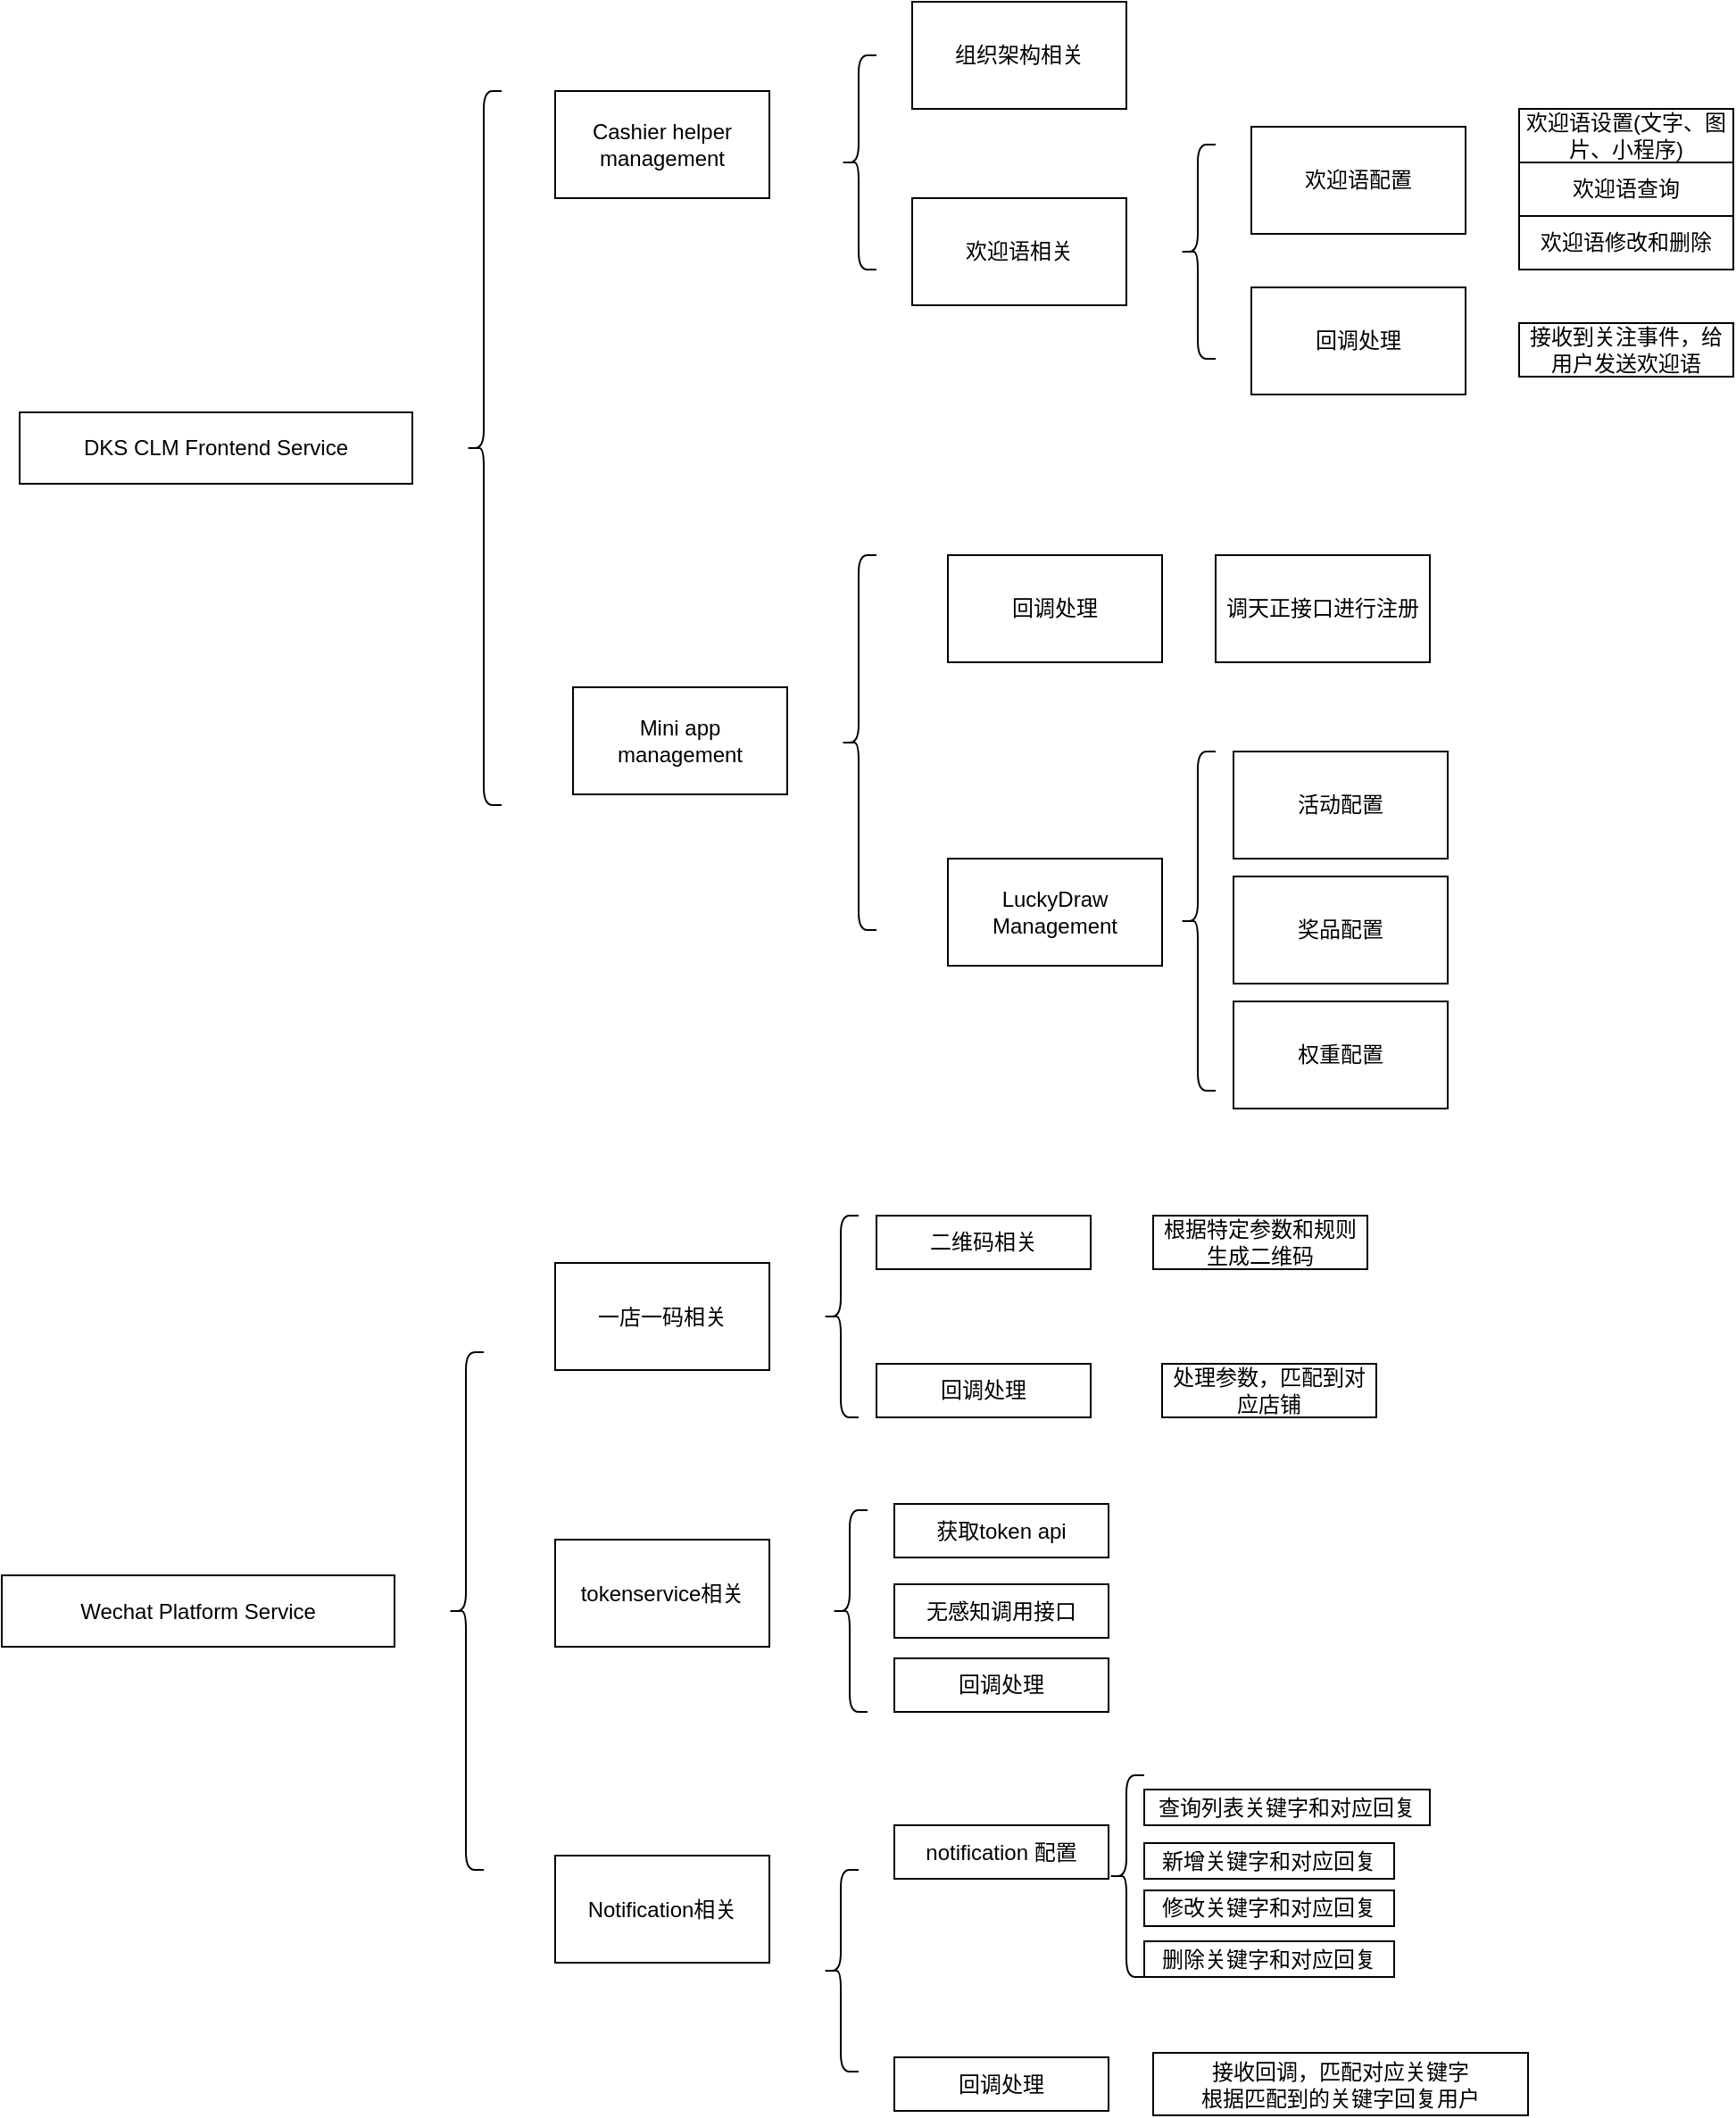 <mxfile version="20.2.2" type="github">
  <diagram id="Ht1M8jgEwFfnCIfOTk4-" name="Page-1">
    <mxGraphModel dx="1117" dy="1464" grid="1" gridSize="10" guides="1" tooltips="1" connect="1" arrows="1" fold="1" page="1" pageScale="1" pageWidth="1169" pageHeight="827" math="0" shadow="0">
      <root>
        <mxCell id="0" />
        <mxCell id="1" parent="0" />
        <mxCell id="ErlmBYfuTUMRFkPD_uU5-3" value="DKS CLM Frontend Service" style="rounded=0;whiteSpace=wrap;html=1;" parent="1" vertex="1">
          <mxGeometry x="100" y="200" width="220" height="40" as="geometry" />
        </mxCell>
        <mxCell id="ErlmBYfuTUMRFkPD_uU5-4" value="Mini app management" style="rounded=0;whiteSpace=wrap;html=1;" parent="1" vertex="1">
          <mxGeometry x="410" y="354" width="120" height="60" as="geometry" />
        </mxCell>
        <mxCell id="ErlmBYfuTUMRFkPD_uU5-5" value="Cashier helper management" style="rounded=0;whiteSpace=wrap;html=1;" parent="1" vertex="1">
          <mxGeometry x="400" y="20" width="120" height="60" as="geometry" />
        </mxCell>
        <mxCell id="ErlmBYfuTUMRFkPD_uU5-6" value="Wechat Platform Service" style="rounded=0;whiteSpace=wrap;html=1;" parent="1" vertex="1">
          <mxGeometry x="90" y="851.5" width="220" height="40" as="geometry" />
        </mxCell>
        <mxCell id="ErlmBYfuTUMRFkPD_uU5-8" value="" style="shape=curlyBracket;whiteSpace=wrap;html=1;rounded=1;" parent="1" vertex="1">
          <mxGeometry x="350" y="20" width="20" height="400" as="geometry" />
        </mxCell>
        <mxCell id="ErlmBYfuTUMRFkPD_uU5-9" value="" style="shape=curlyBracket;whiteSpace=wrap;html=1;rounded=1;" parent="1" vertex="1">
          <mxGeometry x="560" y="280" width="20" height="210" as="geometry" />
        </mxCell>
        <mxCell id="ErlmBYfuTUMRFkPD_uU5-10" value="LuckyDraw Management" style="whiteSpace=wrap;html=1;" parent="1" vertex="1">
          <mxGeometry x="620" y="450" width="120" height="60" as="geometry" />
        </mxCell>
        <mxCell id="ErlmBYfuTUMRFkPD_uU5-11" value="" style="shape=curlyBracket;whiteSpace=wrap;html=1;rounded=1;" parent="1" vertex="1">
          <mxGeometry x="560" width="20" height="120" as="geometry" />
        </mxCell>
        <mxCell id="ErlmBYfuTUMRFkPD_uU5-12" value="组织架构相关" style="whiteSpace=wrap;html=1;" parent="1" vertex="1">
          <mxGeometry x="600" y="-30" width="120" height="60" as="geometry" />
        </mxCell>
        <mxCell id="ErlmBYfuTUMRFkPD_uU5-13" value="欢迎语相关" style="whiteSpace=wrap;html=1;" parent="1" vertex="1">
          <mxGeometry x="600" y="80" width="120" height="60" as="geometry" />
        </mxCell>
        <mxCell id="ErlmBYfuTUMRFkPD_uU5-15" value="Notification相关" style="rounded=0;whiteSpace=wrap;html=1;" parent="1" vertex="1">
          <mxGeometry x="400" y="1008.5" width="120" height="60" as="geometry" />
        </mxCell>
        <mxCell id="ErlmBYfuTUMRFkPD_uU5-16" value="tokenservice相关" style="rounded=0;whiteSpace=wrap;html=1;" parent="1" vertex="1">
          <mxGeometry x="400" y="831.5" width="120" height="60" as="geometry" />
        </mxCell>
        <mxCell id="ErlmBYfuTUMRFkPD_uU5-17" value="" style="shape=curlyBracket;whiteSpace=wrap;html=1;rounded=1;" parent="1" vertex="1">
          <mxGeometry x="340" y="726.5" width="20" height="290" as="geometry" />
        </mxCell>
        <mxCell id="ErlmBYfuTUMRFkPD_uU5-18" value="一店一码相关" style="rounded=0;whiteSpace=wrap;html=1;" parent="1" vertex="1">
          <mxGeometry x="400" y="676.5" width="120" height="60" as="geometry" />
        </mxCell>
        <mxCell id="ErlmBYfuTUMRFkPD_uU5-19" value="" style="shape=curlyBracket;whiteSpace=wrap;html=1;rounded=1;" parent="1" vertex="1">
          <mxGeometry x="750" y="50" width="20" height="120" as="geometry" />
        </mxCell>
        <mxCell id="ErlmBYfuTUMRFkPD_uU5-20" value="欢迎语配置" style="whiteSpace=wrap;html=1;fillStyle=auto;" parent="1" vertex="1">
          <mxGeometry x="790" y="40" width="120" height="60" as="geometry" />
        </mxCell>
        <mxCell id="ErlmBYfuTUMRFkPD_uU5-21" value="回调处理" style="whiteSpace=wrap;html=1;" parent="1" vertex="1">
          <mxGeometry x="790" y="130" width="120" height="60" as="geometry" />
        </mxCell>
        <mxCell id="ErlmBYfuTUMRFkPD_uU5-22" value="" style="shape=curlyBracket;whiteSpace=wrap;html=1;rounded=1;" parent="1" vertex="1">
          <mxGeometry x="750" y="390" width="20" height="190" as="geometry" />
        </mxCell>
        <mxCell id="ErlmBYfuTUMRFkPD_uU5-23" value="活动配置" style="whiteSpace=wrap;html=1;" parent="1" vertex="1">
          <mxGeometry x="780" y="390" width="120" height="60" as="geometry" />
        </mxCell>
        <mxCell id="ErlmBYfuTUMRFkPD_uU5-24" value="奖品配置" style="whiteSpace=wrap;html=1;" parent="1" vertex="1">
          <mxGeometry x="780" y="460" width="120" height="60" as="geometry" />
        </mxCell>
        <mxCell id="ErlmBYfuTUMRFkPD_uU5-26" value="权重配置" style="whiteSpace=wrap;html=1;" parent="1" vertex="1">
          <mxGeometry x="780" y="530" width="120" height="60" as="geometry" />
        </mxCell>
        <mxCell id="ErlmBYfuTUMRFkPD_uU5-27" value="" style="shape=curlyBracket;whiteSpace=wrap;html=1;rounded=1;" parent="1" vertex="1">
          <mxGeometry x="550" y="650" width="20" height="113" as="geometry" />
        </mxCell>
        <mxCell id="ErlmBYfuTUMRFkPD_uU5-28" value="二维码相关" style="whiteSpace=wrap;html=1;" parent="1" vertex="1">
          <mxGeometry x="580" y="650" width="120" height="30" as="geometry" />
        </mxCell>
        <mxCell id="ErlmBYfuTUMRFkPD_uU5-29" value="回调处理" style="whiteSpace=wrap;html=1;" parent="1" vertex="1">
          <mxGeometry x="580" y="733" width="120" height="30" as="geometry" />
        </mxCell>
        <mxCell id="ErlmBYfuTUMRFkPD_uU5-30" value="" style="shape=curlyBracket;whiteSpace=wrap;html=1;rounded=1;" parent="1" vertex="1">
          <mxGeometry x="555" y="815" width="20" height="113" as="geometry" />
        </mxCell>
        <mxCell id="ErlmBYfuTUMRFkPD_uU5-33" value="无感知调用接口" style="whiteSpace=wrap;html=1;" parent="1" vertex="1">
          <mxGeometry x="590" y="856.5" width="120" height="30" as="geometry" />
        </mxCell>
        <mxCell id="ErlmBYfuTUMRFkPD_uU5-34" value="获取token api" style="whiteSpace=wrap;html=1;" parent="1" vertex="1">
          <mxGeometry x="590" y="811.5" width="120" height="30" as="geometry" />
        </mxCell>
        <mxCell id="ErlmBYfuTUMRFkPD_uU5-35" value="回调处理" style="whiteSpace=wrap;html=1;" parent="1" vertex="1">
          <mxGeometry x="590" y="898" width="120" height="30" as="geometry" />
        </mxCell>
        <mxCell id="ErlmBYfuTUMRFkPD_uU5-36" value="" style="shape=curlyBracket;whiteSpace=wrap;html=1;rounded=1;" parent="1" vertex="1">
          <mxGeometry x="550" y="1016.5" width="20" height="113" as="geometry" />
        </mxCell>
        <mxCell id="ErlmBYfuTUMRFkPD_uU5-37" value="notification 配置" style="whiteSpace=wrap;html=1;" parent="1" vertex="1">
          <mxGeometry x="590" y="991.5" width="120" height="30" as="geometry" />
        </mxCell>
        <mxCell id="ErlmBYfuTUMRFkPD_uU5-38" value="回调处理" style="whiteSpace=wrap;html=1;" parent="1" vertex="1">
          <mxGeometry x="590" y="1121.5" width="120" height="30" as="geometry" />
        </mxCell>
        <mxCell id="uW74stEtpUGBtcCKX5jM-1" value="新增关键字和对应回复" style="whiteSpace=wrap;html=1;" vertex="1" parent="1">
          <mxGeometry x="730" y="1001.5" width="140" height="20" as="geometry" />
        </mxCell>
        <mxCell id="uW74stEtpUGBtcCKX5jM-2" value="查询列表关键字和对应回复" style="whiteSpace=wrap;html=1;" vertex="1" parent="1">
          <mxGeometry x="730" y="971.5" width="160" height="20" as="geometry" />
        </mxCell>
        <mxCell id="uW74stEtpUGBtcCKX5jM-3" value="修改关键字和对应回复" style="whiteSpace=wrap;html=1;" vertex="1" parent="1">
          <mxGeometry x="730" y="1028" width="140" height="20" as="geometry" />
        </mxCell>
        <mxCell id="uW74stEtpUGBtcCKX5jM-4" value="删除关键字和对应回复" style="whiteSpace=wrap;html=1;" vertex="1" parent="1">
          <mxGeometry x="730" y="1056.5" width="140" height="20" as="geometry" />
        </mxCell>
        <mxCell id="uW74stEtpUGBtcCKX5jM-6" value="" style="shape=curlyBracket;whiteSpace=wrap;html=1;rounded=1;" vertex="1" parent="1">
          <mxGeometry x="710" y="963.5" width="20" height="113" as="geometry" />
        </mxCell>
        <mxCell id="uW74stEtpUGBtcCKX5jM-7" value="接收回调，匹配对应关键字&lt;br&gt;根据匹配到的关键字回复用户" style="whiteSpace=wrap;html=1;" vertex="1" parent="1">
          <mxGeometry x="735" y="1119" width="210" height="35" as="geometry" />
        </mxCell>
        <mxCell id="uW74stEtpUGBtcCKX5jM-8" value="根据特定参数和规则生成二维码" style="whiteSpace=wrap;html=1;" vertex="1" parent="1">
          <mxGeometry x="735" y="650" width="120" height="30" as="geometry" />
        </mxCell>
        <mxCell id="uW74stEtpUGBtcCKX5jM-9" value="处理参数，匹配到对应店铺" style="whiteSpace=wrap;html=1;" vertex="1" parent="1">
          <mxGeometry x="740" y="733" width="120" height="30" as="geometry" />
        </mxCell>
        <mxCell id="uW74stEtpUGBtcCKX5jM-10" value="接收到关注事件，给用户发送欢迎语" style="whiteSpace=wrap;html=1;" vertex="1" parent="1">
          <mxGeometry x="940" y="150" width="120" height="30" as="geometry" />
        </mxCell>
        <mxCell id="uW74stEtpUGBtcCKX5jM-11" value="欢迎语设置(文字、图片、小程序)" style="whiteSpace=wrap;html=1;" vertex="1" parent="1">
          <mxGeometry x="940" y="30" width="120" height="30" as="geometry" />
        </mxCell>
        <mxCell id="uW74stEtpUGBtcCKX5jM-12" value="欢迎语查询" style="whiteSpace=wrap;html=1;" vertex="1" parent="1">
          <mxGeometry x="940" y="60" width="120" height="30" as="geometry" />
        </mxCell>
        <mxCell id="uW74stEtpUGBtcCKX5jM-13" value="欢迎语修改和删除" style="whiteSpace=wrap;html=1;" vertex="1" parent="1">
          <mxGeometry x="940" y="90" width="120" height="30" as="geometry" />
        </mxCell>
        <mxCell id="uW74stEtpUGBtcCKX5jM-14" value="回调处理" style="whiteSpace=wrap;html=1;" vertex="1" parent="1">
          <mxGeometry x="620" y="280" width="120" height="60" as="geometry" />
        </mxCell>
        <mxCell id="uW74stEtpUGBtcCKX5jM-15" value="调天正接口进行注册" style="whiteSpace=wrap;html=1;" vertex="1" parent="1">
          <mxGeometry x="770" y="280" width="120" height="60" as="geometry" />
        </mxCell>
      </root>
    </mxGraphModel>
  </diagram>
</mxfile>

